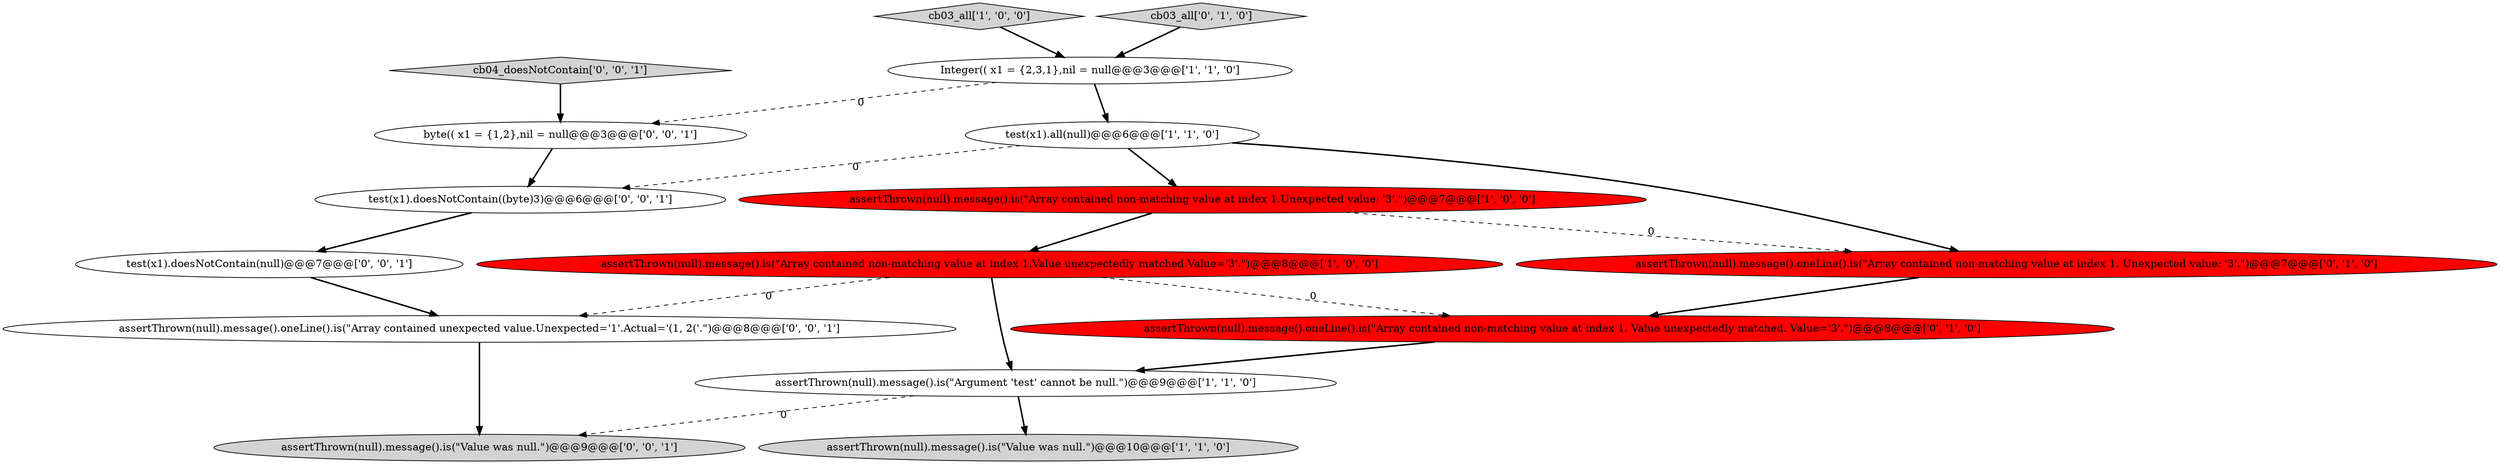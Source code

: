 digraph {
12 [style = filled, label = "assertThrown(null).message().is(\"Value was null.\")@@@9@@@['0', '0', '1']", fillcolor = lightgray, shape = ellipse image = "AAA0AAABBB3BBB"];
9 [style = filled, label = "assertThrown(null).message().oneLine().is(\"Array contained non-matching value at index 1. Unexpected value: '3'.\")@@@7@@@['0', '1', '0']", fillcolor = red, shape = ellipse image = "AAA1AAABBB2BBB"];
11 [style = filled, label = "assertThrown(null).message().oneLine().is(\"Array contained unexpected value.Unexpected='1'.Actual='(1, 2('.\")@@@8@@@['0', '0', '1']", fillcolor = white, shape = ellipse image = "AAA0AAABBB3BBB"];
13 [style = filled, label = "test(x1).doesNotContain(null)@@@7@@@['0', '0', '1']", fillcolor = white, shape = ellipse image = "AAA0AAABBB3BBB"];
1 [style = filled, label = "cb03_all['1', '0', '0']", fillcolor = lightgray, shape = diamond image = "AAA0AAABBB1BBB"];
4 [style = filled, label = "test(x1).all(null)@@@6@@@['1', '1', '0']", fillcolor = white, shape = ellipse image = "AAA0AAABBB1BBB"];
3 [style = filled, label = "assertThrown(null).message().is(\"Array contained non-matching value at index 1.Value unexpectedly matched.Value='3'.\")@@@8@@@['1', '0', '0']", fillcolor = red, shape = ellipse image = "AAA1AAABBB1BBB"];
0 [style = filled, label = "assertThrown(null).message().is(\"Argument 'test' cannot be null.\")@@@9@@@['1', '1', '0']", fillcolor = white, shape = ellipse image = "AAA0AAABBB1BBB"];
6 [style = filled, label = "assertThrown(null).message().is(\"Value was null.\")@@@10@@@['1', '1', '0']", fillcolor = lightgray, shape = ellipse image = "AAA0AAABBB1BBB"];
14 [style = filled, label = "byte(( x1 = {1,2},nil = null@@@3@@@['0', '0', '1']", fillcolor = white, shape = ellipse image = "AAA0AAABBB3BBB"];
2 [style = filled, label = "assertThrown(null).message().is(\"Array contained non-matching value at index 1.Unexpected value: '3'.\")@@@7@@@['1', '0', '0']", fillcolor = red, shape = ellipse image = "AAA1AAABBB1BBB"];
5 [style = filled, label = "Integer(( x1 = {2,3,1},nil = null@@@3@@@['1', '1', '0']", fillcolor = white, shape = ellipse image = "AAA0AAABBB1BBB"];
7 [style = filled, label = "assertThrown(null).message().oneLine().is(\"Array contained non-matching value at index 1. Value unexpectedly matched. Value='3'.\")@@@8@@@['0', '1', '0']", fillcolor = red, shape = ellipse image = "AAA1AAABBB2BBB"];
10 [style = filled, label = "test(x1).doesNotContain((byte)3)@@@6@@@['0', '0', '1']", fillcolor = white, shape = ellipse image = "AAA0AAABBB3BBB"];
8 [style = filled, label = "cb03_all['0', '1', '0']", fillcolor = lightgray, shape = diamond image = "AAA0AAABBB2BBB"];
15 [style = filled, label = "cb04_doesNotContain['0', '0', '1']", fillcolor = lightgray, shape = diamond image = "AAA0AAABBB3BBB"];
1->5 [style = bold, label=""];
4->9 [style = bold, label=""];
5->14 [style = dashed, label="0"];
15->14 [style = bold, label=""];
0->6 [style = bold, label=""];
3->7 [style = dashed, label="0"];
2->3 [style = bold, label=""];
14->10 [style = bold, label=""];
7->0 [style = bold, label=""];
11->12 [style = bold, label=""];
4->2 [style = bold, label=""];
0->12 [style = dashed, label="0"];
9->7 [style = bold, label=""];
13->11 [style = bold, label=""];
3->0 [style = bold, label=""];
8->5 [style = bold, label=""];
10->13 [style = bold, label=""];
2->9 [style = dashed, label="0"];
5->4 [style = bold, label=""];
4->10 [style = dashed, label="0"];
3->11 [style = dashed, label="0"];
}
